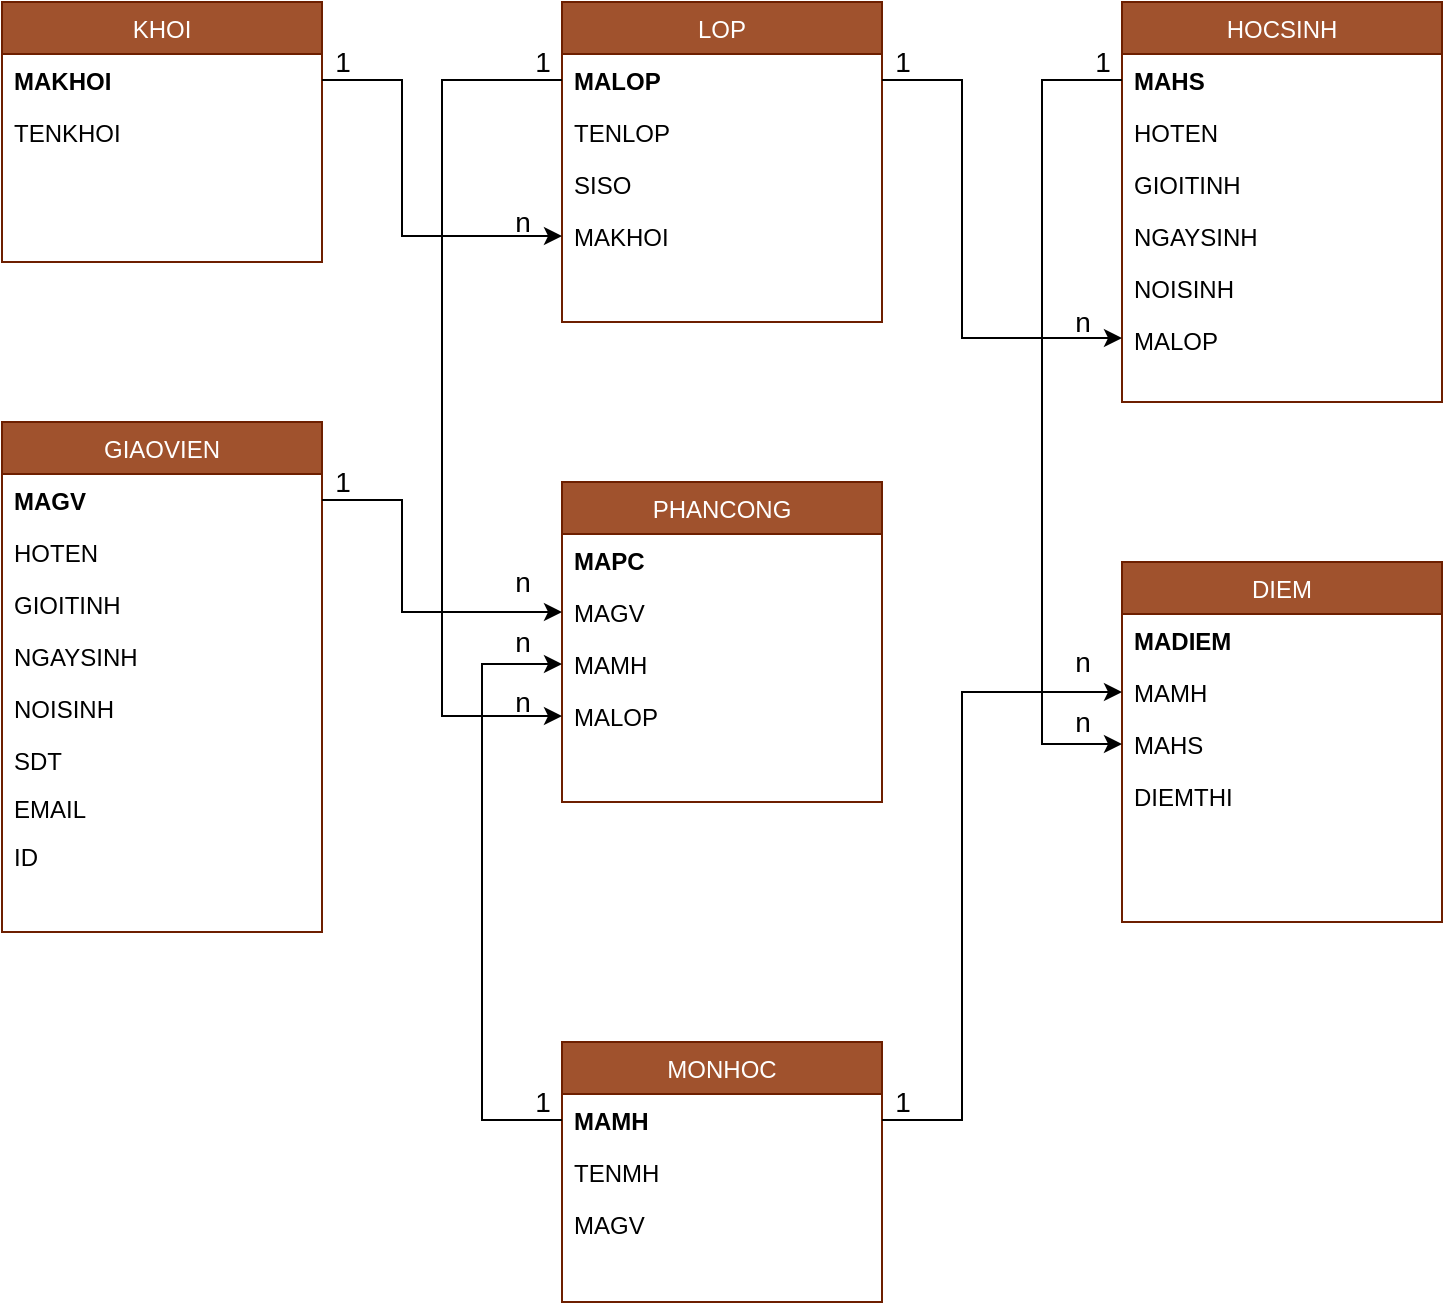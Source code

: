 <mxfile version="14.9.6" type="github">
  <diagram id="C5RBs43oDa-KdzZeNtuy" name="Page-1">
    <mxGraphModel dx="868" dy="450" grid="1" gridSize="10" guides="1" tooltips="1" connect="1" arrows="1" fold="1" page="1" pageScale="1" pageWidth="827" pageHeight="1169" math="0" shadow="0">
      <root>
        <mxCell id="WIyWlLk6GJQsqaUBKTNV-0" />
        <mxCell id="WIyWlLk6GJQsqaUBKTNV-1" parent="WIyWlLk6GJQsqaUBKTNV-0" />
        <mxCell id="zkfFHV4jXpPFQw0GAbJ--6" value="HOCSINH" style="swimlane;fontStyle=0;align=center;verticalAlign=top;childLayout=stackLayout;horizontal=1;startSize=26;horizontalStack=0;resizeParent=1;resizeLast=0;collapsible=1;marginBottom=0;rounded=0;shadow=0;strokeWidth=1;fillColor=#a0522d;strokeColor=#6D1F00;fontColor=#ffffff;" parent="WIyWlLk6GJQsqaUBKTNV-1" vertex="1">
          <mxGeometry x="640" y="160" width="160" height="200" as="geometry">
            <mxRectangle x="130" y="240" width="160" height="26" as="alternateBounds" />
          </mxGeometry>
        </mxCell>
        <mxCell id="zkfFHV4jXpPFQw0GAbJ--7" value="MAHS" style="text;align=left;verticalAlign=top;spacingLeft=4;spacingRight=4;overflow=hidden;rotatable=0;points=[[0,0.5],[1,0.5]];portConstraint=eastwest;fontStyle=1" parent="zkfFHV4jXpPFQw0GAbJ--6" vertex="1">
          <mxGeometry y="26" width="160" height="26" as="geometry" />
        </mxCell>
        <mxCell id="zkfFHV4jXpPFQw0GAbJ--8" value="HOTEN&#xa;" style="text;align=left;verticalAlign=top;spacingLeft=4;spacingRight=4;overflow=hidden;rotatable=0;points=[[0,0.5],[1,0.5]];portConstraint=eastwest;rounded=0;shadow=0;html=0;" parent="zkfFHV4jXpPFQw0GAbJ--6" vertex="1">
          <mxGeometry y="52" width="160" height="26" as="geometry" />
        </mxCell>
        <mxCell id="dQb28hrgcHQfAEs0m9Sr-2" value="GIOITINH" style="text;align=left;verticalAlign=top;spacingLeft=4;spacingRight=4;overflow=hidden;rotatable=0;points=[[0,0.5],[1,0.5]];portConstraint=eastwest;rounded=0;shadow=0;html=0;" parent="zkfFHV4jXpPFQw0GAbJ--6" vertex="1">
          <mxGeometry y="78" width="160" height="26" as="geometry" />
        </mxCell>
        <mxCell id="dQb28hrgcHQfAEs0m9Sr-3" value="NGAYSINH" style="text;align=left;verticalAlign=top;spacingLeft=4;spacingRight=4;overflow=hidden;rotatable=0;points=[[0,0.5],[1,0.5]];portConstraint=eastwest;rounded=0;shadow=0;html=0;" parent="zkfFHV4jXpPFQw0GAbJ--6" vertex="1">
          <mxGeometry y="104" width="160" height="26" as="geometry" />
        </mxCell>
        <mxCell id="dQb28hrgcHQfAEs0m9Sr-4" value="NOISINH" style="text;align=left;verticalAlign=top;spacingLeft=4;spacingRight=4;overflow=hidden;rotatable=0;points=[[0,0.5],[1,0.5]];portConstraint=eastwest;rounded=0;shadow=0;html=0;" parent="zkfFHV4jXpPFQw0GAbJ--6" vertex="1">
          <mxGeometry y="130" width="160" height="26" as="geometry" />
        </mxCell>
        <mxCell id="dQb28hrgcHQfAEs0m9Sr-5" value="MALOP" style="text;align=left;verticalAlign=top;spacingLeft=4;spacingRight=4;overflow=hidden;rotatable=0;points=[[0,0.5],[1,0.5]];portConstraint=eastwest;rounded=0;shadow=0;html=0;" parent="zkfFHV4jXpPFQw0GAbJ--6" vertex="1">
          <mxGeometry y="156" width="160" height="24" as="geometry" />
        </mxCell>
        <mxCell id="zkfFHV4jXpPFQw0GAbJ--17" value="DIEM" style="swimlane;fontStyle=0;align=center;verticalAlign=top;childLayout=stackLayout;horizontal=1;startSize=26;horizontalStack=0;resizeParent=1;resizeLast=0;collapsible=1;marginBottom=0;rounded=0;shadow=0;strokeWidth=1;fillColor=#a0522d;strokeColor=#6D1F00;fontColor=#ffffff;" parent="WIyWlLk6GJQsqaUBKTNV-1" vertex="1">
          <mxGeometry x="640" y="440" width="160" height="180" as="geometry">
            <mxRectangle x="550" y="140" width="160" height="26" as="alternateBounds" />
          </mxGeometry>
        </mxCell>
        <mxCell id="zkfFHV4jXpPFQw0GAbJ--18" value="MADIEM" style="text;align=left;verticalAlign=top;spacingLeft=4;spacingRight=4;overflow=hidden;rotatable=0;points=[[0,0.5],[1,0.5]];portConstraint=eastwest;fontStyle=1" parent="zkfFHV4jXpPFQw0GAbJ--17" vertex="1">
          <mxGeometry y="26" width="160" height="26" as="geometry" />
        </mxCell>
        <mxCell id="zkfFHV4jXpPFQw0GAbJ--19" value="MAMH" style="text;align=left;verticalAlign=top;spacingLeft=4;spacingRight=4;overflow=hidden;rotatable=0;points=[[0,0.5],[1,0.5]];portConstraint=eastwest;rounded=0;shadow=0;html=0;" parent="zkfFHV4jXpPFQw0GAbJ--17" vertex="1">
          <mxGeometry y="52" width="160" height="26" as="geometry" />
        </mxCell>
        <mxCell id="zkfFHV4jXpPFQw0GAbJ--21" value="MAHS" style="text;align=left;verticalAlign=top;spacingLeft=4;spacingRight=4;overflow=hidden;rotatable=0;points=[[0,0.5],[1,0.5]];portConstraint=eastwest;rounded=0;shadow=0;html=0;" parent="zkfFHV4jXpPFQw0GAbJ--17" vertex="1">
          <mxGeometry y="78" width="160" height="26" as="geometry" />
        </mxCell>
        <mxCell id="qH4t8IPwwAxoFYMwvziF-0" value="DIEMTHI" style="text;align=left;verticalAlign=top;spacingLeft=4;spacingRight=4;overflow=hidden;rotatable=0;points=[[0,0.5],[1,0.5]];portConstraint=eastwest;rounded=0;shadow=0;html=0;" parent="zkfFHV4jXpPFQw0GAbJ--17" vertex="1">
          <mxGeometry y="104" width="160" height="26" as="geometry" />
        </mxCell>
        <mxCell id="dQb28hrgcHQfAEs0m9Sr-8" value="LOP" style="swimlane;fontStyle=0;align=center;verticalAlign=top;childLayout=stackLayout;horizontal=1;startSize=26;horizontalStack=0;resizeParent=1;resizeLast=0;collapsible=1;marginBottom=0;rounded=0;shadow=0;strokeWidth=1;fillColor=#a0522d;strokeColor=#6D1F00;fontColor=#ffffff;" parent="WIyWlLk6GJQsqaUBKTNV-1" vertex="1">
          <mxGeometry x="360" y="160" width="160" height="160" as="geometry">
            <mxRectangle x="550" y="140" width="160" height="26" as="alternateBounds" />
          </mxGeometry>
        </mxCell>
        <mxCell id="dQb28hrgcHQfAEs0m9Sr-9" value="MALOP" style="text;align=left;verticalAlign=top;spacingLeft=4;spacingRight=4;overflow=hidden;rotatable=0;points=[[0,0.5],[1,0.5]];portConstraint=eastwest;fontStyle=1" parent="dQb28hrgcHQfAEs0m9Sr-8" vertex="1">
          <mxGeometry y="26" width="160" height="26" as="geometry" />
        </mxCell>
        <mxCell id="dQb28hrgcHQfAEs0m9Sr-10" value="TENLOP" style="text;align=left;verticalAlign=top;spacingLeft=4;spacingRight=4;overflow=hidden;rotatable=0;points=[[0,0.5],[1,0.5]];portConstraint=eastwest;rounded=0;shadow=0;html=0;" parent="dQb28hrgcHQfAEs0m9Sr-8" vertex="1">
          <mxGeometry y="52" width="160" height="26" as="geometry" />
        </mxCell>
        <mxCell id="dQb28hrgcHQfAEs0m9Sr-11" value="SISO" style="text;align=left;verticalAlign=top;spacingLeft=4;spacingRight=4;overflow=hidden;rotatable=0;points=[[0,0.5],[1,0.5]];portConstraint=eastwest;rounded=0;shadow=0;html=0;" parent="dQb28hrgcHQfAEs0m9Sr-8" vertex="1">
          <mxGeometry y="78" width="160" height="26" as="geometry" />
        </mxCell>
        <mxCell id="dQb28hrgcHQfAEs0m9Sr-12" value="MAKHOI" style="text;align=left;verticalAlign=top;spacingLeft=4;spacingRight=4;overflow=hidden;rotatable=0;points=[[0,0.5],[1,0.5]];portConstraint=eastwest;rounded=0;shadow=0;html=0;" parent="dQb28hrgcHQfAEs0m9Sr-8" vertex="1">
          <mxGeometry y="104" width="160" height="26" as="geometry" />
        </mxCell>
        <mxCell id="dQb28hrgcHQfAEs0m9Sr-13" value="KHOI" style="swimlane;fontStyle=0;align=center;verticalAlign=top;childLayout=stackLayout;horizontal=1;startSize=26;horizontalStack=0;resizeParent=1;resizeLast=0;collapsible=1;marginBottom=0;rounded=0;shadow=0;strokeWidth=1;fillColor=#a0522d;strokeColor=#6D1F00;fontColor=#ffffff;" parent="WIyWlLk6GJQsqaUBKTNV-1" vertex="1">
          <mxGeometry x="80" y="160" width="160" height="130" as="geometry">
            <mxRectangle x="550" y="140" width="160" height="26" as="alternateBounds" />
          </mxGeometry>
        </mxCell>
        <mxCell id="dQb28hrgcHQfAEs0m9Sr-14" value="MAKHOI" style="text;align=left;verticalAlign=top;spacingLeft=4;spacingRight=4;overflow=hidden;rotatable=0;points=[[0,0.5],[1,0.5]];portConstraint=eastwest;fontStyle=1" parent="dQb28hrgcHQfAEs0m9Sr-13" vertex="1">
          <mxGeometry y="26" width="160" height="26" as="geometry" />
        </mxCell>
        <mxCell id="dQb28hrgcHQfAEs0m9Sr-15" value="TENKHOI" style="text;align=left;verticalAlign=top;spacingLeft=4;spacingRight=4;overflow=hidden;rotatable=0;points=[[0,0.5],[1,0.5]];portConstraint=eastwest;rounded=0;shadow=0;html=0;" parent="dQb28hrgcHQfAEs0m9Sr-13" vertex="1">
          <mxGeometry y="52" width="160" height="26" as="geometry" />
        </mxCell>
        <mxCell id="dQb28hrgcHQfAEs0m9Sr-18" value="MONHOC" style="swimlane;fontStyle=0;align=center;verticalAlign=top;childLayout=stackLayout;horizontal=1;startSize=26;horizontalStack=0;resizeParent=1;resizeLast=0;collapsible=1;marginBottom=0;rounded=0;shadow=0;strokeWidth=1;fillColor=#a0522d;strokeColor=#6D1F00;fontColor=#ffffff;" parent="WIyWlLk6GJQsqaUBKTNV-1" vertex="1">
          <mxGeometry x="360" y="680" width="160" height="130" as="geometry">
            <mxRectangle x="550" y="140" width="160" height="26" as="alternateBounds" />
          </mxGeometry>
        </mxCell>
        <mxCell id="dQb28hrgcHQfAEs0m9Sr-19" value="MAMH" style="text;align=left;verticalAlign=top;spacingLeft=4;spacingRight=4;overflow=hidden;rotatable=0;points=[[0,0.5],[1,0.5]];portConstraint=eastwest;fontStyle=1" parent="dQb28hrgcHQfAEs0m9Sr-18" vertex="1">
          <mxGeometry y="26" width="160" height="26" as="geometry" />
        </mxCell>
        <mxCell id="dQb28hrgcHQfAEs0m9Sr-20" value="TENMH" style="text;align=left;verticalAlign=top;spacingLeft=4;spacingRight=4;overflow=hidden;rotatable=0;points=[[0,0.5],[1,0.5]];portConstraint=eastwest;rounded=0;shadow=0;html=0;" parent="dQb28hrgcHQfAEs0m9Sr-18" vertex="1">
          <mxGeometry y="52" width="160" height="26" as="geometry" />
        </mxCell>
        <mxCell id="7aCN5TnREmGslIOSLpka-3" value="MAGV&#xa;" style="text;align=left;verticalAlign=top;spacingLeft=4;spacingRight=4;overflow=hidden;rotatable=0;points=[[0,0.5],[1,0.5]];portConstraint=eastwest;rounded=0;shadow=0;html=0;" parent="dQb28hrgcHQfAEs0m9Sr-18" vertex="1">
          <mxGeometry y="78" width="160" height="26" as="geometry" />
        </mxCell>
        <mxCell id="dQb28hrgcHQfAEs0m9Sr-34" style="edgeStyle=orthogonalEdgeStyle;rounded=0;orthogonalLoop=1;jettySize=auto;html=1;exitX=1;exitY=0.5;exitDx=0;exitDy=0;entryX=0;entryY=0.5;entryDx=0;entryDy=0;" parent="WIyWlLk6GJQsqaUBKTNV-1" source="dQb28hrgcHQfAEs0m9Sr-14" target="dQb28hrgcHQfAEs0m9Sr-12" edge="1">
          <mxGeometry relative="1" as="geometry">
            <mxPoint x="320" y="280" as="targetPoint" />
            <Array as="points">
              <mxPoint x="280" y="199" />
              <mxPoint x="280" y="277" />
            </Array>
          </mxGeometry>
        </mxCell>
        <mxCell id="dQb28hrgcHQfAEs0m9Sr-35" value="1" style="text;html=1;align=center;verticalAlign=middle;resizable=0;points=[];autosize=1;strokeColor=none;fontSize=14;" parent="WIyWlLk6GJQsqaUBKTNV-1" vertex="1">
          <mxGeometry x="240" y="180" width="20" height="20" as="geometry" />
        </mxCell>
        <mxCell id="dQb28hrgcHQfAEs0m9Sr-36" value="n" style="text;html=1;align=center;verticalAlign=middle;resizable=0;points=[];autosize=1;strokeColor=none;strokeWidth=1;fontSize=14;" parent="WIyWlLk6GJQsqaUBKTNV-1" vertex="1">
          <mxGeometry x="330" y="260" width="20" height="20" as="geometry" />
        </mxCell>
        <mxCell id="dQb28hrgcHQfAEs0m9Sr-37" style="edgeStyle=orthogonalEdgeStyle;rounded=0;orthogonalLoop=1;jettySize=auto;html=1;exitX=1;exitY=0.5;exitDx=0;exitDy=0;entryX=0;entryY=0.5;entryDx=0;entryDy=0;fontSize=14;" parent="WIyWlLk6GJQsqaUBKTNV-1" source="dQb28hrgcHQfAEs0m9Sr-9" target="dQb28hrgcHQfAEs0m9Sr-5" edge="1">
          <mxGeometry relative="1" as="geometry">
            <Array as="points">
              <mxPoint x="560" y="199" />
              <mxPoint x="560" y="328" />
            </Array>
          </mxGeometry>
        </mxCell>
        <mxCell id="dQb28hrgcHQfAEs0m9Sr-38" value="1" style="text;html=1;align=center;verticalAlign=middle;resizable=0;points=[];autosize=1;strokeColor=none;fontSize=14;" parent="WIyWlLk6GJQsqaUBKTNV-1" vertex="1">
          <mxGeometry x="520" y="180" width="20" height="20" as="geometry" />
        </mxCell>
        <mxCell id="dQb28hrgcHQfAEs0m9Sr-39" value="n" style="text;html=1;align=center;verticalAlign=middle;resizable=0;points=[];autosize=1;strokeColor=none;strokeWidth=1;fontSize=14;" parent="WIyWlLk6GJQsqaUBKTNV-1" vertex="1">
          <mxGeometry x="610" y="310" width="20" height="20" as="geometry" />
        </mxCell>
        <mxCell id="dQb28hrgcHQfAEs0m9Sr-43" value="1" style="text;html=1;align=center;verticalAlign=middle;resizable=0;points=[];autosize=1;strokeColor=none;fontSize=14;" parent="WIyWlLk6GJQsqaUBKTNV-1" vertex="1">
          <mxGeometry x="620" y="180" width="20" height="20" as="geometry" />
        </mxCell>
        <mxCell id="dQb28hrgcHQfAEs0m9Sr-45" value="1" style="text;html=1;align=center;verticalAlign=middle;resizable=0;points=[];autosize=1;strokeColor=none;fontSize=14;" parent="WIyWlLk6GJQsqaUBKTNV-1" vertex="1">
          <mxGeometry x="520" y="700" width="20" height="20" as="geometry" />
        </mxCell>
        <mxCell id="dQb28hrgcHQfAEs0m9Sr-47" value="n" style="text;html=1;align=center;verticalAlign=middle;resizable=0;points=[];autosize=1;strokeColor=none;strokeWidth=1;fontSize=14;" parent="WIyWlLk6GJQsqaUBKTNV-1" vertex="1">
          <mxGeometry x="610" y="480" width="20" height="20" as="geometry" />
        </mxCell>
        <mxCell id="dQb28hrgcHQfAEs0m9Sr-51" value="n" style="text;html=1;align=center;verticalAlign=middle;resizable=0;points=[];autosize=1;strokeColor=none;strokeWidth=1;fontSize=14;" parent="WIyWlLk6GJQsqaUBKTNV-1" vertex="1">
          <mxGeometry x="610" y="510" width="20" height="20" as="geometry" />
        </mxCell>
        <mxCell id="7aCN5TnREmGslIOSLpka-4" style="edgeStyle=orthogonalEdgeStyle;rounded=0;orthogonalLoop=1;jettySize=auto;html=1;exitX=0;exitY=0.5;exitDx=0;exitDy=0;entryX=0;entryY=0.5;entryDx=0;entryDy=0;" parent="WIyWlLk6GJQsqaUBKTNV-1" source="zkfFHV4jXpPFQw0GAbJ--7" target="zkfFHV4jXpPFQw0GAbJ--21" edge="1">
          <mxGeometry relative="1" as="geometry">
            <Array as="points">
              <mxPoint x="600" y="199" />
              <mxPoint x="600" y="531" />
            </Array>
          </mxGeometry>
        </mxCell>
        <mxCell id="7aCN5TnREmGslIOSLpka-5" value="GIAOVIEN&#xa;" style="swimlane;fontStyle=0;align=center;verticalAlign=top;childLayout=stackLayout;horizontal=1;startSize=26;horizontalStack=0;resizeParent=1;resizeLast=0;collapsible=1;marginBottom=0;rounded=0;shadow=0;strokeWidth=1;fillColor=#a0522d;strokeColor=#6D1F00;fontColor=#ffffff;" parent="WIyWlLk6GJQsqaUBKTNV-1" vertex="1">
          <mxGeometry x="80" y="370" width="160" height="255" as="geometry">
            <mxRectangle x="130" y="240" width="160" height="26" as="alternateBounds" />
          </mxGeometry>
        </mxCell>
        <mxCell id="7aCN5TnREmGslIOSLpka-6" value="MAGV" style="text;align=left;verticalAlign=top;spacingLeft=4;spacingRight=4;overflow=hidden;rotatable=0;points=[[0,0.5],[1,0.5]];portConstraint=eastwest;fontStyle=1" parent="7aCN5TnREmGslIOSLpka-5" vertex="1">
          <mxGeometry y="26" width="160" height="26" as="geometry" />
        </mxCell>
        <mxCell id="7aCN5TnREmGslIOSLpka-7" value="HOTEN&#xa;" style="text;align=left;verticalAlign=top;spacingLeft=4;spacingRight=4;overflow=hidden;rotatable=0;points=[[0,0.5],[1,0.5]];portConstraint=eastwest;rounded=0;shadow=0;html=0;" parent="7aCN5TnREmGslIOSLpka-5" vertex="1">
          <mxGeometry y="52" width="160" height="26" as="geometry" />
        </mxCell>
        <mxCell id="7aCN5TnREmGslIOSLpka-8" value="GIOITINH" style="text;align=left;verticalAlign=top;spacingLeft=4;spacingRight=4;overflow=hidden;rotatable=0;points=[[0,0.5],[1,0.5]];portConstraint=eastwest;rounded=0;shadow=0;html=0;" parent="7aCN5TnREmGslIOSLpka-5" vertex="1">
          <mxGeometry y="78" width="160" height="26" as="geometry" />
        </mxCell>
        <mxCell id="7aCN5TnREmGslIOSLpka-9" value="NGAYSINH" style="text;align=left;verticalAlign=top;spacingLeft=4;spacingRight=4;overflow=hidden;rotatable=0;points=[[0,0.5],[1,0.5]];portConstraint=eastwest;rounded=0;shadow=0;html=0;" parent="7aCN5TnREmGslIOSLpka-5" vertex="1">
          <mxGeometry y="104" width="160" height="26" as="geometry" />
        </mxCell>
        <mxCell id="7aCN5TnREmGslIOSLpka-10" value="NOISINH" style="text;align=left;verticalAlign=top;spacingLeft=4;spacingRight=4;overflow=hidden;rotatable=0;points=[[0,0.5],[1,0.5]];portConstraint=eastwest;rounded=0;shadow=0;html=0;" parent="7aCN5TnREmGslIOSLpka-5" vertex="1">
          <mxGeometry y="130" width="160" height="26" as="geometry" />
        </mxCell>
        <mxCell id="7aCN5TnREmGslIOSLpka-11" value="SDT" style="text;align=left;verticalAlign=top;spacingLeft=4;spacingRight=4;overflow=hidden;rotatable=0;points=[[0,0.5],[1,0.5]];portConstraint=eastwest;rounded=0;shadow=0;html=0;" parent="7aCN5TnREmGslIOSLpka-5" vertex="1">
          <mxGeometry y="156" width="160" height="24" as="geometry" />
        </mxCell>
        <mxCell id="7aCN5TnREmGslIOSLpka-12" value="EMAIL" style="text;align=left;verticalAlign=top;spacingLeft=4;spacingRight=4;overflow=hidden;rotatable=0;points=[[0,0.5],[1,0.5]];portConstraint=eastwest;rounded=0;shadow=0;html=0;" parent="7aCN5TnREmGslIOSLpka-5" vertex="1">
          <mxGeometry y="180" width="160" height="24" as="geometry" />
        </mxCell>
        <mxCell id="7aCN5TnREmGslIOSLpka-13" value="ID" style="text;align=left;verticalAlign=top;spacingLeft=4;spacingRight=4;overflow=hidden;rotatable=0;points=[[0,0.5],[1,0.5]];portConstraint=eastwest;rounded=0;shadow=0;html=0;" parent="7aCN5TnREmGslIOSLpka-5" vertex="1">
          <mxGeometry y="204" width="160" height="24" as="geometry" />
        </mxCell>
        <mxCell id="7aCN5TnREmGslIOSLpka-16" value="1" style="text;html=1;align=center;verticalAlign=middle;resizable=0;points=[];autosize=1;strokeColor=none;fontSize=14;" parent="WIyWlLk6GJQsqaUBKTNV-1" vertex="1">
          <mxGeometry x="240" y="390" width="20" height="20" as="geometry" />
        </mxCell>
        <mxCell id="7aCN5TnREmGslIOSLpka-17" value="n" style="text;html=1;align=center;verticalAlign=middle;resizable=0;points=[];autosize=1;strokeColor=none;strokeWidth=1;fontSize=14;" parent="WIyWlLk6GJQsqaUBKTNV-1" vertex="1">
          <mxGeometry x="330" y="440" width="20" height="20" as="geometry" />
        </mxCell>
        <mxCell id="LHKLMnrM6hN8vcSMk42j-0" style="edgeStyle=orthogonalEdgeStyle;rounded=0;orthogonalLoop=1;jettySize=auto;html=1;exitX=1;exitY=0.5;exitDx=0;exitDy=0;entryX=0;entryY=0.5;entryDx=0;entryDy=0;" edge="1" parent="WIyWlLk6GJQsqaUBKTNV-1" source="dQb28hrgcHQfAEs0m9Sr-19" target="zkfFHV4jXpPFQw0GAbJ--19">
          <mxGeometry relative="1" as="geometry">
            <Array as="points">
              <mxPoint x="560" y="719" />
              <mxPoint x="560" y="505" />
            </Array>
          </mxGeometry>
        </mxCell>
        <mxCell id="LHKLMnrM6hN8vcSMk42j-1" value="PHANCONG" style="swimlane;fontStyle=0;align=center;verticalAlign=top;childLayout=stackLayout;horizontal=1;startSize=26;horizontalStack=0;resizeParent=1;resizeLast=0;collapsible=1;marginBottom=0;rounded=0;shadow=0;strokeWidth=1;fillColor=#a0522d;strokeColor=#6D1F00;fontColor=#ffffff;" vertex="1" parent="WIyWlLk6GJQsqaUBKTNV-1">
          <mxGeometry x="360" y="400" width="160" height="160" as="geometry">
            <mxRectangle x="550" y="140" width="160" height="26" as="alternateBounds" />
          </mxGeometry>
        </mxCell>
        <mxCell id="LHKLMnrM6hN8vcSMk42j-2" value="MAPC" style="text;align=left;verticalAlign=top;spacingLeft=4;spacingRight=4;overflow=hidden;rotatable=0;points=[[0,0.5],[1,0.5]];portConstraint=eastwest;fontStyle=1" vertex="1" parent="LHKLMnrM6hN8vcSMk42j-1">
          <mxGeometry y="26" width="160" height="26" as="geometry" />
        </mxCell>
        <mxCell id="LHKLMnrM6hN8vcSMk42j-4" value="MAGV&#xa;" style="text;align=left;verticalAlign=top;spacingLeft=4;spacingRight=4;overflow=hidden;rotatable=0;points=[[0,0.5],[1,0.5]];portConstraint=eastwest;rounded=0;shadow=0;html=0;" vertex="1" parent="LHKLMnrM6hN8vcSMk42j-1">
          <mxGeometry y="52" width="160" height="26" as="geometry" />
        </mxCell>
        <mxCell id="LHKLMnrM6hN8vcSMk42j-3" value="MAMH" style="text;align=left;verticalAlign=top;spacingLeft=4;spacingRight=4;overflow=hidden;rotatable=0;points=[[0,0.5],[1,0.5]];portConstraint=eastwest;rounded=0;shadow=0;html=0;" vertex="1" parent="LHKLMnrM6hN8vcSMk42j-1">
          <mxGeometry y="78" width="160" height="26" as="geometry" />
        </mxCell>
        <mxCell id="LHKLMnrM6hN8vcSMk42j-6" value="MALOP" style="text;align=left;verticalAlign=top;spacingLeft=4;spacingRight=4;overflow=hidden;rotatable=0;points=[[0,0.5],[1,0.5]];portConstraint=eastwest;rounded=0;shadow=0;html=0;" vertex="1" parent="LHKLMnrM6hN8vcSMk42j-1">
          <mxGeometry y="104" width="160" height="26" as="geometry" />
        </mxCell>
        <mxCell id="LHKLMnrM6hN8vcSMk42j-7" style="edgeStyle=orthogonalEdgeStyle;rounded=0;orthogonalLoop=1;jettySize=auto;html=1;exitX=1;exitY=0.5;exitDx=0;exitDy=0;entryX=0;entryY=0.5;entryDx=0;entryDy=0;" edge="1" parent="WIyWlLk6GJQsqaUBKTNV-1" source="7aCN5TnREmGslIOSLpka-6" target="LHKLMnrM6hN8vcSMk42j-4">
          <mxGeometry relative="1" as="geometry">
            <Array as="points">
              <mxPoint x="280" y="409" />
              <mxPoint x="280" y="465" />
            </Array>
          </mxGeometry>
        </mxCell>
        <mxCell id="LHKLMnrM6hN8vcSMk42j-8" style="edgeStyle=orthogonalEdgeStyle;rounded=0;orthogonalLoop=1;jettySize=auto;html=1;exitX=0;exitY=0.5;exitDx=0;exitDy=0;entryX=0;entryY=0.5;entryDx=0;entryDy=0;" edge="1" parent="WIyWlLk6GJQsqaUBKTNV-1" source="dQb28hrgcHQfAEs0m9Sr-19" target="LHKLMnrM6hN8vcSMk42j-3">
          <mxGeometry relative="1" as="geometry">
            <Array as="points">
              <mxPoint x="320" y="719" />
              <mxPoint x="320" y="491" />
            </Array>
          </mxGeometry>
        </mxCell>
        <mxCell id="LHKLMnrM6hN8vcSMk42j-9" value="1" style="text;html=1;align=center;verticalAlign=middle;resizable=0;points=[];autosize=1;strokeColor=none;fontSize=14;" vertex="1" parent="WIyWlLk6GJQsqaUBKTNV-1">
          <mxGeometry x="340" y="700" width="20" height="20" as="geometry" />
        </mxCell>
        <mxCell id="LHKLMnrM6hN8vcSMk42j-10" value="n" style="text;html=1;align=center;verticalAlign=middle;resizable=0;points=[];autosize=1;strokeColor=none;strokeWidth=1;fontSize=14;" vertex="1" parent="WIyWlLk6GJQsqaUBKTNV-1">
          <mxGeometry x="330" y="470" width="20" height="20" as="geometry" />
        </mxCell>
        <mxCell id="LHKLMnrM6hN8vcSMk42j-11" style="edgeStyle=orthogonalEdgeStyle;rounded=0;orthogonalLoop=1;jettySize=auto;html=1;exitX=0;exitY=0.5;exitDx=0;exitDy=0;entryX=0;entryY=0.5;entryDx=0;entryDy=0;" edge="1" parent="WIyWlLk6GJQsqaUBKTNV-1" source="dQb28hrgcHQfAEs0m9Sr-9" target="LHKLMnrM6hN8vcSMk42j-6">
          <mxGeometry relative="1" as="geometry">
            <Array as="points">
              <mxPoint x="300" y="199" />
              <mxPoint x="300" y="517" />
            </Array>
          </mxGeometry>
        </mxCell>
        <mxCell id="LHKLMnrM6hN8vcSMk42j-13" value="1" style="text;html=1;align=center;verticalAlign=middle;resizable=0;points=[];autosize=1;strokeColor=none;fontSize=14;" vertex="1" parent="WIyWlLk6GJQsqaUBKTNV-1">
          <mxGeometry x="340" y="180" width="20" height="20" as="geometry" />
        </mxCell>
        <mxCell id="LHKLMnrM6hN8vcSMk42j-14" value="n" style="text;html=1;align=center;verticalAlign=middle;resizable=0;points=[];autosize=1;strokeColor=none;strokeWidth=1;fontSize=14;" vertex="1" parent="WIyWlLk6GJQsqaUBKTNV-1">
          <mxGeometry x="330" y="500" width="20" height="20" as="geometry" />
        </mxCell>
      </root>
    </mxGraphModel>
  </diagram>
</mxfile>
